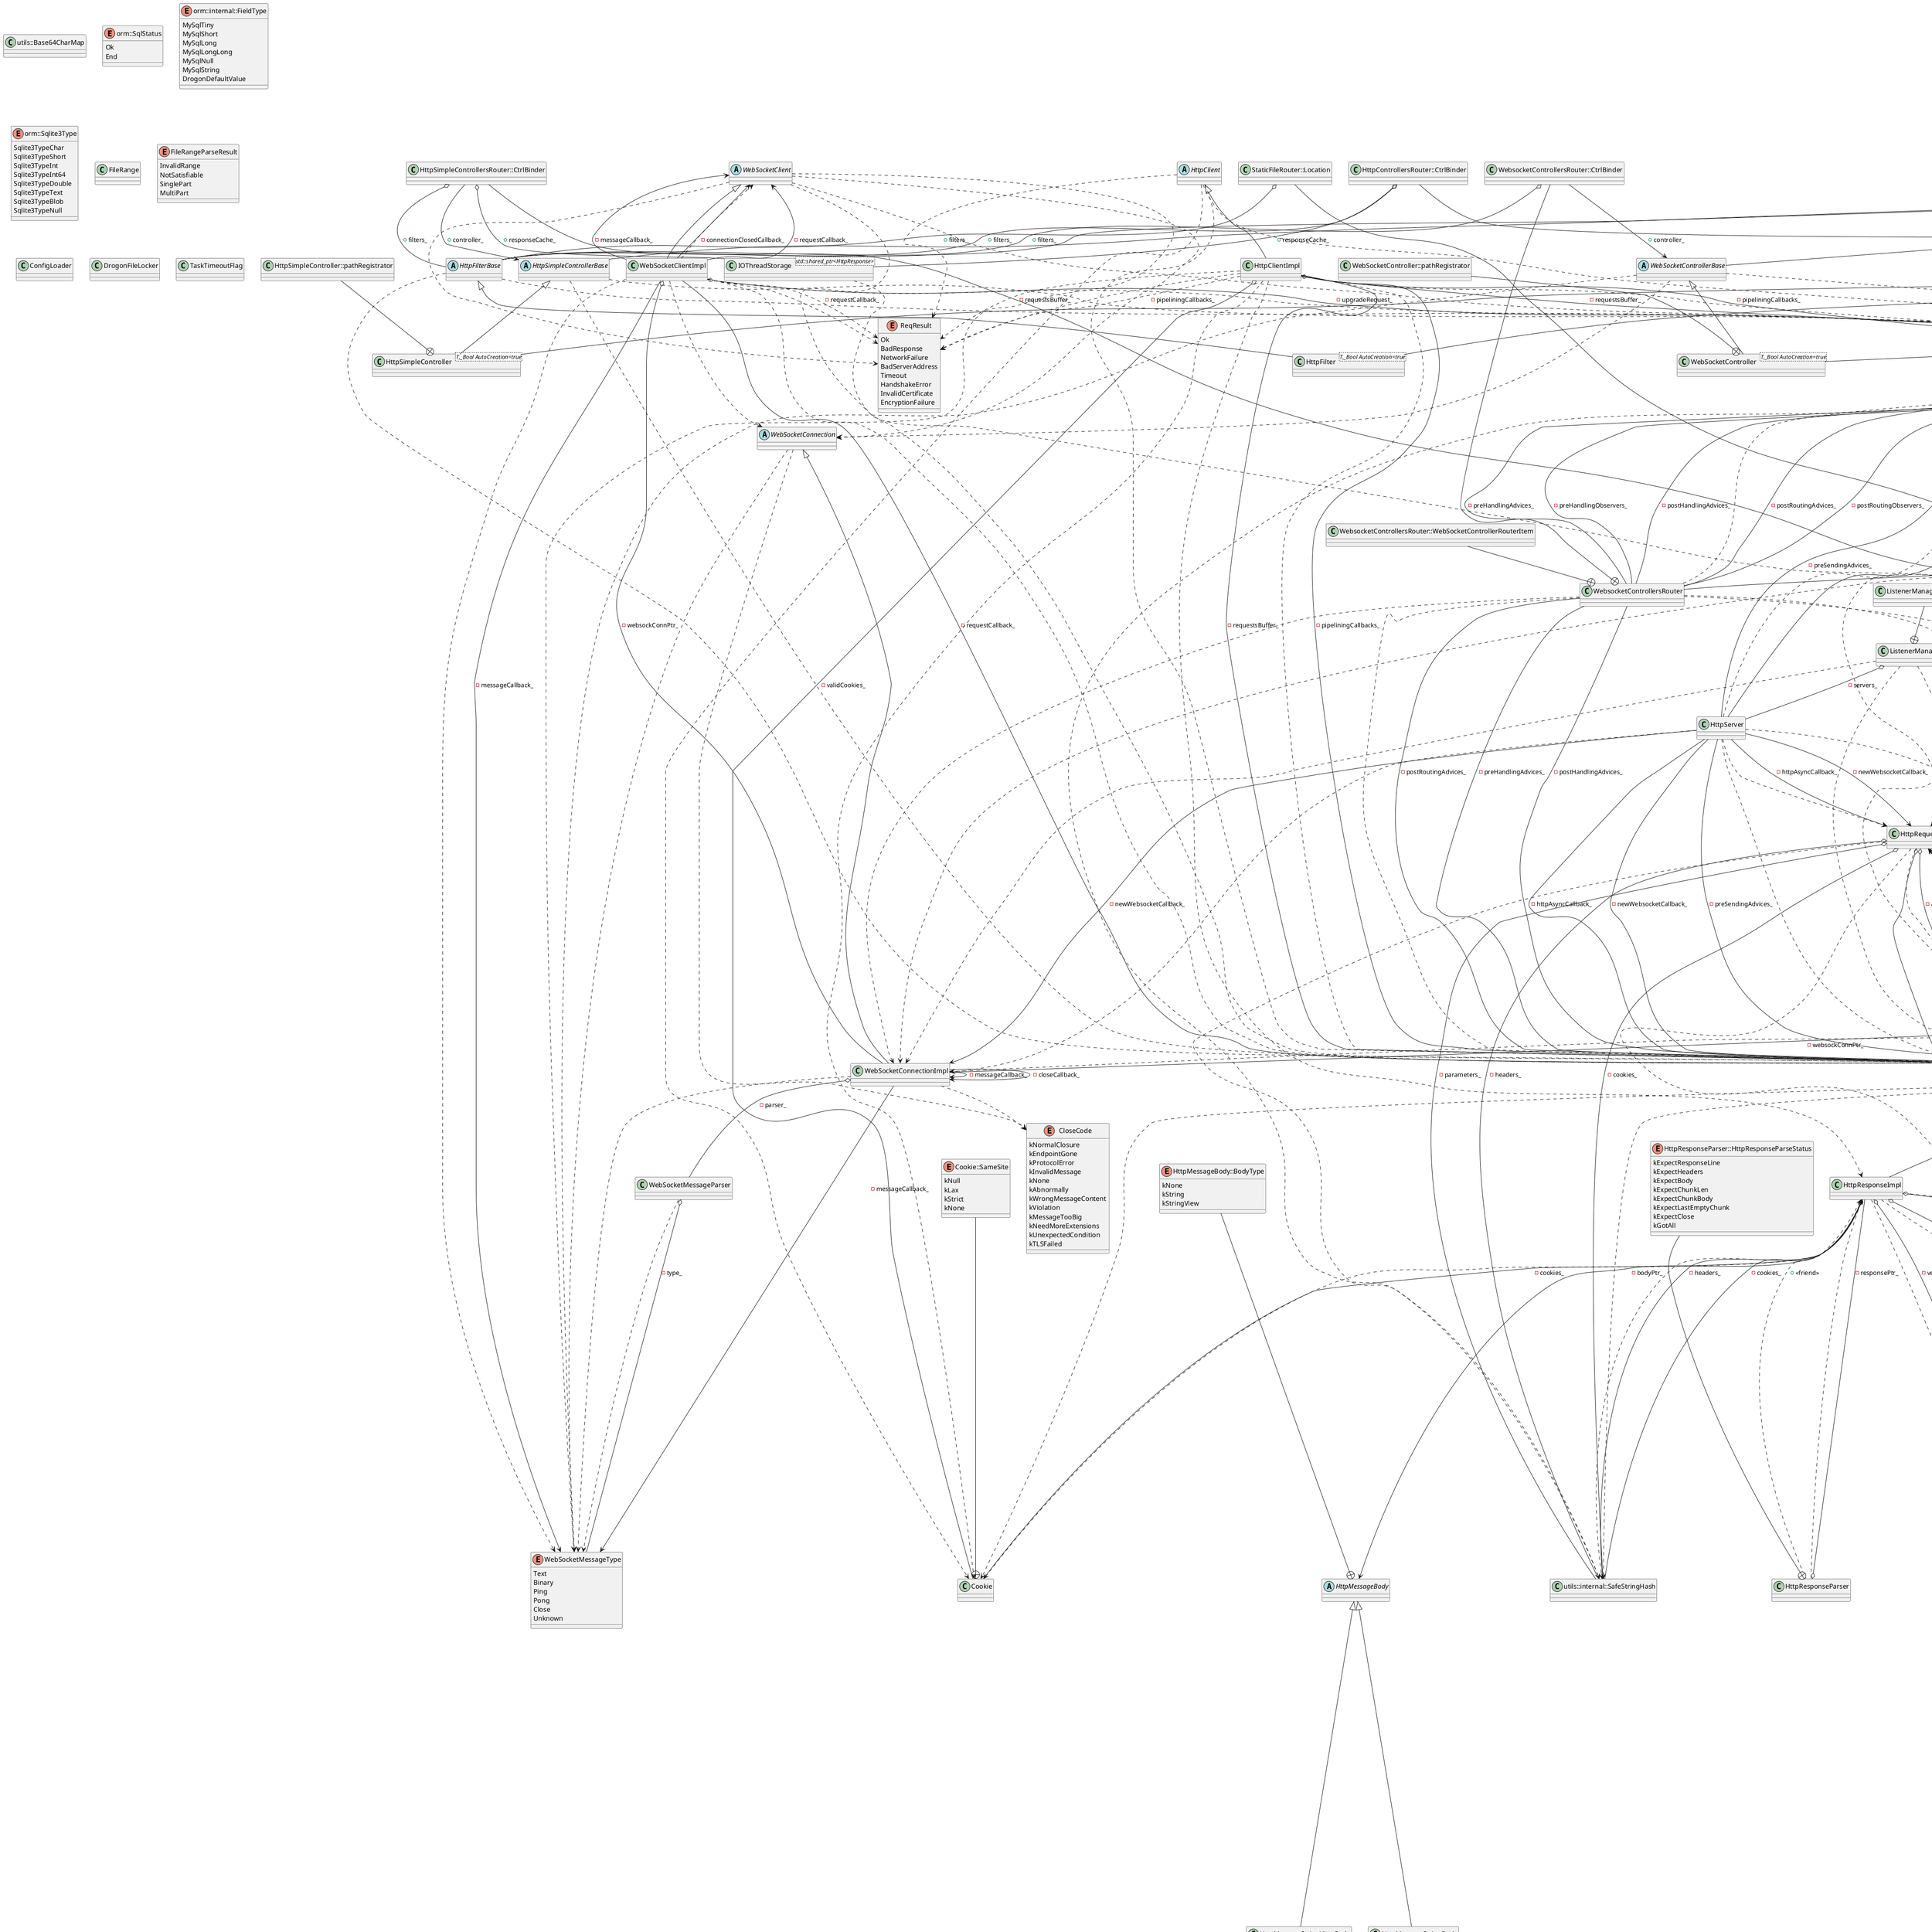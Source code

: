 @startuml
enum "HttpStatusCode" as C_0002294020846573993468
enum C_0002294020846573993468 {
kUnknown
k100Continue
k101SwitchingProtocols
k102Processing
k103EarlyHints
k200OK
k201Created
k202Accepted
k203NonAuthoritativeInformation
k204NoContent
k205ResetContent
k206PartialContent
k207MultiStatus
k208AlreadyReported
k226IMUsed
k300MultipleChoices
k301MovedPermanently
k302Found
k303SeeOther
k304NotModified
k305UseProxy
k306Unused
k307TemporaryRedirect
k308PermanentRedirect
k400BadRequest
k401Unauthorized
k402PaymentRequired
k403Forbidden
k404NotFound
k405MethodNotAllowed
k406NotAcceptable
k407ProxyAuthenticationRequired
k408RequestTimeout
k409Conflict
k410Gone
k411LengthRequired
k412PreconditionFailed
k413RequestEntityTooLarge
k414RequestURITooLarge
k415UnsupportedMediaType
k416RequestedRangeNotSatisfiable
k417ExpectationFailed
k418ImATeapot
k421MisdirectedRequest
k422UnprocessableEntity
k423Locked
k424FailedDependency
k425TooEarly
k426UpgradeRequired
k428PreconditionRequired
k429TooManyRequests
k431RequestHeaderFieldsTooLarge
k451UnavailableForLegalReasons
k500InternalServerError
k501NotImplemented
k502BadGateway
k503ServiceUnavailable
k504GatewayTimeout
k505HTTPVersionNotSupported
k506VariantAlsoNegotiates
k507InsufficientStorage
k508LoopDetected
k510NotExtended
k511NetworkAuthenticationRequired
}
enum "Version" as C_0000197817700020926822
enum C_0000197817700020926822 {
kUnknown
kHttp10
kHttp11
}
enum "ContentType" as C_0002066557435230642449
enum C_0002066557435230642449 {
CT_NONE
CT_APPLICATION_JSON
CT_TEXT_PLAIN
CT_TEXT_HTML
CT_APPLICATION_X_FORM
CT_APPLICATION_X_JAVASCRIPT
CT_TEXT_CSS
CT_TEXT_XML
CT_APPLICATION_XML
CT_TEXT_XSL
CT_APPLICATION_WASM
CT_APPLICATION_OCTET_STREAM
CT_APPLICATION_X_FONT_TRUETYPE
CT_APPLICATION_X_FONT_OPENTYPE
CT_APPLICATION_FONT_WOFF
CT_APPLICATION_FONT_WOFF2
CT_APPLICATION_VND_MS_FONTOBJ
CT_APPLICATION_PDF
CT_IMAGE_SVG_XML
CT_IMAGE_PNG
CT_IMAGE_WEBP
CT_IMAGE_AVIF
CT_IMAGE_JPG
CT_IMAGE_GIF
CT_IMAGE_XICON
CT_IMAGE_ICNS
CT_IMAGE_BMP
CT_MULTIPART_FORM_DATA
CT_CUSTOM
}
enum "FileType" as C_0000046087860677639494
enum C_0000046087860677639494 {
FT_UNKNOWN
FT_CUSTOM
FT_DOCUMENT
FT_ARCHIVE
FT_AUDIO
FT_MEDIA
FT_IMAGE
}
enum "HttpMethod" as C_0002297089588192879184
enum C_0002297089588192879184 {
Get
Post
Head
Put
Delete
Options
Patch
Invalid
}
enum "ReqResult" as C_0002149760671946388471
enum C_0002149760671946388471 {
Ok
BadResponse
NetworkFailure
BadServerAddress
Timeout
HandshakeError
InvalidCertificate
EncryptionFailure
}
enum "WebSocketMessageType" as C_0001493037087324526865
enum C_0001493037087324526865 {
Text
Binary
Ping
Pong
Close
Unknown
}
abstract "HttpMessageBody" as C_0001754708542321847598
abstract C_0001754708542321847598 {
}
enum "HttpMessageBody::BodyType" as C_0000605428589634827505
enum C_0000605428589634827505 {
kNone
kString
kStringView
}
class "HttpMessageStringBody" as C_0001277789552022385231
class C_0001277789552022385231 {
}
class "HttpMessageStringViewBody" as C_0002060394961817502911
class C_0002060394961817502911 {
}
class "DrClassMap" as C_0000226157856975215688
class C_0000226157856975215688 {
}
class "Cookie" as C_0000629720874538387081
class C_0000629720874538387081 {
}
enum "Cookie::SameSite" as C_0002106053951744410615
enum C_0002106053951744410615 {
kNull
kLax
kStrict
kNone
}
class "HttpViewData" as C_0001371109155471867910
class C_0001371109155471867910 {
}
class "utils::internal::SafeStringHash" as C_0000202643399852925558
class C_0000202643399852925558 {
}
class "utils::Base64CharMap" as C_0000809694871541360801
class C_0000809694871541360801 {
}
abstract "HttpResponse" as C_0001901795027020512498
abstract C_0001901795027020512498 {
}
class "HttpResponseImpl" as C_0000381476730916804538
class C_0000381476730916804538 {
}
class "CallbackEntry" as C_0000090521162796328593
class C_0000090521162796328593 {
}
class "CacheMap<T1,T2>" as C_0001718377259596257071
class C_0001718377259596257071 {
}
class "CacheMap::MapValue" as C_0001562390711784535865
class C_0001562390711784535865 {
}
class "CacheMap::ControlBlock" as C_0002252073953150628835
class C_0002252073953150628835 {
}
class "DrObjectBase" as C_0000948678946378292650
class C_0000948678946378292650 {
}
class "DrObject<T>" as C_0000928351319055387329
class C_0000928351319055387329 {
}
class "DrObject::DrAllocator" as C_0001402579818599776926
class C_0001402579818599776926 {
}
class "Session" as C_0001154883658290103158
class C_0001154883658290103158 {
}
class "Attributes" as C_0000856886442257969515
class C_0000856886442257969515 {
}
class "UploadFile" as C_0001615461992216996730
class C_0001615461992216996730 {
}
abstract "HttpRequest" as C_0001190870941872623442
abstract C_0001190870941872623442 {
}
abstract "HttpFilterBase" as C_0001287349830889935744
abstract C_0001287349830889935744 {
}
class "HttpFilter<T,_Bool AutoCreation=true>" as C_0001423317784030907931
class C_0001423317784030907931 {
}
class "HttpFile" as C_0001523417402752130926
class C_0001523417402752130926 {
}
class "MultiPartParser" as C_0001601606743768578298
class C_0001601606743768578298 {
}
abstract "DrTemplateBase" as C_0000286555068366301766
abstract C_0000286555068366301766 {
}
class "DrTemplate<T>" as C_0000730908334399288167
class C_0000730908334399288167 {
}
class "NotFound" as C_0001702311134469454529
class C_0001702311134469454529 {
}
enum "PluginStatus" as C_0002179084495633963903
enum C_0002179084495633963903 {
None
Initializing
Initialized
}
abstract "PluginBase" as C_0001766132705992294525
abstract C_0001766132705992294525 {
}
class "IsPlugin<T>" as C_0000757665531058320208
class C_0000757665531058320208 {
}
class "Plugin<T>" as C_0000090245984191403772
class C_0000090245984191403772 {
}
class "orm::DrogonDbException" as C_0000490701912571951483
class C_0000490701912571951483 {
}
class "orm::Failure" as C_0000456369170220033535
class C_0000456369170220033535 {
}
class "orm::BrokenConnection" as C_0001376443961393314631
class C_0001376443961393314631 {
}
class "orm::SqlError" as C_0000110094149694428433
class C_0000110094149694428433 {
}
class "orm::InDoubtError" as C_0001329812002507284968
class C_0001329812002507284968 {
}
class "orm::TransactionRollback" as C_0001914524283162894475
class C_0001914524283162894475 {
}
class "orm::SerializationFailure" as C_0001257602633022102086
class C_0001257602633022102086 {
}
class "orm::StatementCompletionUnknown" as C_0000994616565579621556
class C_0000994616565579621556 {
}
class "orm::DeadlockDetected" as C_0001888794958766654274
class C_0001888794958766654274 {
}
class "orm::InternalError" as C_0002261831672566029641
class C_0002261831672566029641 {
}
class "orm::TimeoutError" as C_0002302674545447868988
class C_0002302674545447868988 {
}
class "orm::UsageError" as C_0000254083566728914352
class C_0000254083566728914352 {
}
class "orm::ArgumentError" as C_0000916768331014483169
class C_0000916768331014483169 {
}
class "orm::ConversionError" as C_0001845087573322512354
class C_0001845087573322512354 {
}
class "orm::RangeError" as C_0001211430318191908949
class C_0001211430318191908949 {
}
class "orm::UnexpectedRows" as C_0000875683457816288818
class C_0000875683457816288818 {
}
class "orm::FeatureNotSupported" as C_0000303146722636107252
class C_0000303146722636107252 {
}
class "orm::DataException" as C_0000450066591467892548
class C_0000450066591467892548 {
}
class "orm::IntegrityConstraintViolation" as C_0000183985701049491110
class C_0000183985701049491110 {
}
class "orm::RestrictViolation" as C_0001486865965422908195
class C_0001486865965422908195 {
}
class "orm::NotNullViolation" as C_0001815296255384798414
class C_0001815296255384798414 {
}
class "orm::ForeignKeyViolation" as C_0000507707051843650703
class C_0000507707051843650703 {
}
class "orm::UniqueViolation" as C_0002008857915781258230
class C_0002008857915781258230 {
}
class "orm::CheckViolation" as C_0001924239052726442346
class C_0001924239052726442346 {
}
class "orm::InvalidCursorState" as C_0001566428556455139836
class C_0001566428556455139836 {
}
class "orm::InvalidSqlStatementName" as C_0000759062901150113307
class C_0000759062901150113307 {
}
class "orm::InvalidCursorName" as C_0001606121618321444316
class C_0001606121618321444316 {
}
class "orm::SyntaxError" as C_0000259099048957574831
class C_0000259099048957574831 {
}
class "orm::UndefinedColumn" as C_0001273053679516529581
class C_0001273053679516529581 {
}
class "orm::UndefinedFunction" as C_0000175001950433608832
class C_0000175001950433608832 {
}
class "orm::UndefinedTable" as C_0000506640526327418335
class C_0000506640526327418335 {
}
class "orm::InsufficientPrivilege" as C_0000615127120924718627
class C_0000615127120924718627 {
}
class "orm::InsufficientResources" as C_0002116496948881352812
class C_0002116496948881352812 {
}
class "orm::DiskFull" as C_0001472863203085702367
class C_0001472863203085702367 {
}
class "orm::OutOfMemory" as C_0000590086373805922620
class C_0000590086373805922620 {
}
class "orm::TooManyConnections" as C_0001565267492265102292
class C_0001565267492265102292 {
}
class "orm::ArrayParser" as C_0001031019763544911241
class C_0001031019763544911241 {
}
enum "orm::ArrayParser::juncture" as C_0000083418169140719751
enum C_0000083418169140719751 {
row_start
row_end
null_value
string_value
done
}
enum "orm::SqlStatus" as C_0000864614178541128980
enum C_0000864614178541128980 {
Ok
End
}
class "orm::Result" as C_0001879694154331038123
class C_0001879694154331038123 {
}
class "orm::Row" as C_0001497249381223800335
class C_0001497249381223800335 {
}
class "orm::Field" as C_0000384421613627818213
class C_0000384421613627818213 {
}
class "orm::ConstResultIterator" as C_0000759497631999745177
class C_0000759497631999745177 {
}
class "orm::ConstReverseResultIterator" as C_0001683013422590829842
class C_0001683013422590829842 {
}
class "orm::ConstRowIterator" as C_0001908145275863799607
class C_0001908145275863799607 {
}
class "orm::ConstReverseRowIterator" as C_0000154149308819588584
class C_0000154149308819588584 {
}
class "orm::DefaultValue" as C_0001242350316431051799
class C_0001242350316431051799 {
}
enum "orm::internal::FieldType" as C_0001803163228504873872
enum C_0001803163228504873872 {
MySqlTiny
MySqlShort
MySqlLong
MySqlLongLong
MySqlNull
MySqlString
DrogonDefaultValue
}
class "orm::internal::FunctionTraits<void (*)()>" as C_0000513185118210984636
class C_0000513185118210984636 {
}
class "orm::internal::FunctionTraits<Function>" as C_0001957603977180218076
class C_0001957603977180218076 {
}
class "orm::internal::FunctionTraits<ReturnType (ClassType::*)(Arguments...) const>" as C_0000443970950058419486
class C_0000443970950058419486 {
}
class "orm::internal::FunctionTraits<ReturnType (ClassType::*)(Arguments...)>" as C_0001417883023260479158
class C_0001417883023260479158 {
}
class "orm::internal::FunctionTraits<void (*)(const orm::Result &)>" as C_0000205829849769570168
class C_0000205829849769570168 {
}
class "orm::internal::FunctionTraits<void (*)(const orm::DrogonDbException &)>" as C_0001346608393855696837
class C_0001346608393855696837 {
}
class "orm::internal::FunctionTraits<void (*)(const std::__exception_ptr::exception_ptr &)>" as C_0001142968759717352443
class C_0001142968759717352443 {
}
class "orm::internal::FunctionTraits<ReturnType (*)(bool>" as C_0000567210264324755522
class C_0000567210264324755522 {
}
class "orm::internal::FunctionTraits<ReturnType (*)(Arguments...)>" as C_0001981897510351264598
class C_0001981897510351264598 {
}
class "orm::internal::VectorTypeTraits<T>" as C_0000786554807114980109
class C_0000786554807114980109 {
}
class "orm::internal::VectorTypeTraits<std::vector<std::shared_ptr<T>,std::allocator<std::shared_ptr<T>>>>" as C_0001801500979563774897
class C_0001801500979563774897 {
}
class "orm::internal::VectorTypeTraits<std::string>" as C_0001028932301327099173
class C_0001028932301327099173 {
}
class "orm::internal::CallbackArgTypeTraits<T>" as C_0001591051183953441591
class C_0001591051183953441591 {
}
class "orm::internal::CallbackArgTypeTraits<T *>" as C_0000843017854924881578
class C_0000843017854924881578 {
}
class "orm::internal::CallbackArgTypeTraits<T &>" as C_0001623635363292769104
class C_0001623635363292769104 {
}
class "orm::internal::CallbackArgTypeTraits<T &&>" as C_0000449587150521759061
class C_0000449587150521759061 {
}
class "orm::internal::CallbackArgTypeTraits<const type-parameter-0-0 &>" as C_0000863179859175409524
class C_0000863179859175409524 {
}
abstract "orm::internal::CallbackHolderBase" as C_0000811563132313094349
abstract C_0000811563132313094349 {
}
class "orm::internal::CallbackHolder<Function>" as C_0001889359869870982877
class C_0001889359869870982877 {
}
class "orm::internal::SqlBinder" as C_0000468897011034681203
class C_0000468897011034681203 {
}
class "orm::internal::FunctionTraits<>" as C_0002073642679454323555
class C_0002073642679454323555 {
}
enum "orm::ClientType" as C_0002190783142543069125
enum C_0002190783142543069125 {
PostgreSQL
Mysql
Sqlite3
}
enum "orm::Sqlite3Type" as C_0001301027004849434510
enum C_0001301027004849434510 {
Sqlite3TypeChar
Sqlite3TypeShort
Sqlite3TypeInt
Sqlite3TypeInt64
Sqlite3TypeDouble
Sqlite3TypeText
Sqlite3TypeBlob
Sqlite3TypeNull
}
enum "orm::Mode" as C_0001225333086930819835
enum C_0001225333086930819835 {
NonBlocking
Blocking
}
abstract "orm::DbClient" as C_0000471532526581045605
abstract C_0000471532526581045605 {
}
abstract "orm::Transaction" as C_0000456939794030293158
abstract C_0000456939794030293158 {
}
class "orm::DbClientManager" as C_0001649523481404497031
class C_0001649523481404497031 {
}
class "orm::ResultImpl" as C_0001955893625886337927
class C_0001955893625886337927 {
}
class "orm::DbClientManager::DbInfo" as C_0001683999535943826556
class C_0001683999535943826556 {
}
enum "nosql::RedisResultType" as C_0000236628666458416603
enum C_0000236628666458416603 {
kInteger
kString
kArray
kStatus
kNil
kError
}
class "nosql::RedisResult" as C_0000050005081244291018
class C_0000050005081244291018 {
}
enum "nosql::RedisErrorCode" as C_0001312001361169551649
enum C_0001312001361169551649 {
kNone
kUnknown
kConnectionBroken
kNoConnectionAvailable
kRedisError
kInternalError
kTransactionCancelled
kBadType
kTimeout
}
class "nosql::RedisException" as C_0000559300651359055504
class C_0000559300651359055504 {
}
abstract "nosql::RedisSubscriber" as C_0001107547161573581594
abstract C_0001107547161573581594 {
}
abstract "nosql::RedisClient" as C_0001883779199158262454
abstract C_0001883779199158262454 {
}
abstract "nosql::RedisTransaction" as C_0000602502027937678388
abstract C_0000602502027937678388 {
}
class "nosql::RedisClientManager" as C_0001774738376105557712
class C_0001774738376105557712 {
}
class "nosql::RedisClientManager::RedisInfo" as C_0000611188511917421263
class C_0000611188511917421263 {
}
abstract "HttpAppFramework" as C_0000562806535167206749
abstract C_0000562806535167206749 {
}
class "InitBeforeMainFunction" as C_0000020484508416173121
class C_0000020484508416173121 {
}
class "HttpAppFrameworkImpl" as C_0001004757924792929683
class C_0001004757924792929683 {
}
class "IOThreadStorage<C>" as C_0002158017326150546890
class C_0002158017326150546890 {
}
abstract "HttpSimpleControllerBase" as C_0000128620413217137181
abstract C_0000128620413217137181 {
}
class "PluginsManager" as C_0000335650429468284846
class C_0000335650429468284846 {
}
class "StaticFileRouter" as C_0000353826227210189722
class C_0000353826227210189722 {
}
class "HttpFileImpl" as C_0000430861576536820587
class C_0000430861576536820587 {
}
class "ListenerManager" as C_0000608763234271505368
class C_0000608763234271505368 {
}
class "WebsocketControllersRouter" as C_0000951993459401033861
class C_0000951993459401033861 {
}
class "HttpRequestImpl" as C_0001077445029966790851
class C_0001077445029966790851 {
}
class "HttpServer" as C_0001484050858330124819
class C_0001484050858330124819 {
}
abstract "WebSocketControllerBase" as C_0001615046545627727628
abstract C_0001615046545627727628 {
}
class "HttpControllersRouter" as C_0001615151661652650598
class C_0001615151661652650598 {
}
class "SessionManager" as C_0001631916368591596960
class C_0001631916368591596960 {
}
class "HttpRequestParser" as C_0001720364280583232565
class C_0001720364280583232565 {
}
class "WebSocketConnectionImpl" as C_0001836657483865143021
class C_0001836657483865143021 {
}
class "HttpControllerBase" as C_0001847958496230053998
class C_0001847958496230053998 {
}
class "SharedLibManager" as C_0001894840575198633229
class C_0001894840575198633229 {
}
class "HttpSimpleControllersRouter" as C_0001970446989037272555
class C_0001970446989037272555 {
}
enum "RateLimiterType" as C_0000569988673377409314
enum C_0000569988673377409314 {
kFixedWindow
kSlidingWindow
kTokenBucket
}
abstract "RateLimiter" as C_0001683570349320951376
abstract C_0001683570349320951376 {
}
class "SafeRateLimiter" as C_0000793312537672635337
class C_0000793312537672635337 {
}
class "TokenBucketRateLimiter" as C_0001852668886837659991
class C_0001852668886837659991 {
}
class "CacheMap<std::string,char>" as C_0002089220607717350710
class C_0002089220607717350710 {
}
class "IOThreadStorage<std::unique_ptr<CacheMap<std::string,char>>>" as C_0001314571613852665946
class C_0001314571613852665946 {
}
class "IOThreadStorage<std::unordered_map<std::string,std::shared_ptr<HttpResponse>>>" as C_0002042351670502806168
class C_0002042351670502806168 {
}
class "IOThreadStorage<std::vector<StaticFileRouter::Location>>" as C_0001088808863620520423
class C_0001088808863620520423 {
}
class "StaticFileRouter::Location" as C_0000956383041522651290
class C_0000956383041522651290 {
}
class "CacheFile" as C_0001602196388412231876
class C_0001602196388412231876 {
}
enum "StreamDecompressStatus" as C_0000163356329807892547
enum C_0000163356329807892547 {
TooLarge
DecompressError
NotSupported
Ok
}
class "FileRange" as C_0001172907301280190169
class C_0001172907301280190169 {
}
enum "FileRangeParseResult" as C_0000148446921052747184
enum C_0000148446921052747184 {
InvalidRange
NotSatisfiable
SinglePart
MultiPart
}
abstract "HttpClient" as C_0000193386755456182691
abstract C_0000193386755456182691 {
}
class "HttpController<T,_Bool AutoCreation=true>" as C_0000022864597420834899
class C_0000022864597420834899 {
}
class "HttpController::methodRegistrator" as C_0001675203611479878587
class C_0001675203611479878587 {
}
class "HttpSimpleController<T,_Bool AutoCreation=true>" as C_0000230834042887687668
class C_0000230834042887687668 {
}
class "HttpSimpleController::pathRegistrator" as C_0000168773656179042750
class C_0000168773656179042750 {
}
class "plugin::SecureSSLRedirector" as C_0000220070499246235988
class C_0000220070499246235988 {
}
class "plugin::AccessLogger" as C_0000244520623122674747
class C_0000244520623122674747 {
}
class "plugin::RealIpResolver" as C_0000941513324950733499
class C_0000941513324950733499 {
}
class "plugin::RealIpResolver::CIDR" as C_0000448641385731278432
class C_0000448641385731278432 {
}
class "plugin::Hodor" as C_0001660283423325560228
class C_0001660283423325560228 {
}
class "plugin::Hodor::LimitStrategy" as C_0002289629782712496672
class C_0002289629782712496672 {
}
class "CacheMap<std::string,std::shared_ptr<RateLimiter>>" as C_0001149590644407197090
class C_0001149590644407197090 {
}
class "HttpFileUploadRequest" as C_0001858718572891983498
class C_0001858718572891983498 {
}
enum "HttpRequestParser::HttpRequestParseStatus" as C_0002109502964953613273
enum C_0002109502964953613273 {
kExpectMethod
kExpectRequestLine
kExpectHeaders
kExpectBody
kExpectChunkLen
kExpectChunkBody
kExpectLastEmptyChunk
kGotAll
}
class "IOThreadStorage<std::shared_ptr<HttpResponse>>" as C_0000711739037540363664
class C_0000711739037540363664 {
}
class "HttpControllersRouter::CtrlBinder" as C_0001713808242298244995
class C_0001713808242298244995 {
}
class "HttpControllersRouter::HttpControllerRouterItem" as C_0000309843102008602296
class C_0000309843102008602296 {
}
class "CacheMap<std::string,std::shared_ptr<Session>>" as C_0000265559757505396166
class C_0000265559757505396166 {
}
class "FixedWindowRateLimiter" as C_0001720993327917963721
class C_0001720993327917963721 {
}
class "SlidingWindowRateLimiter" as C_0001885782635672739197
class C_0001885782635672739197 {
}
class "IntranetIpFilter" as C_0001135131880391382868
class C_0001135131880391382868 {
}
enum "CloseCode" as C_0000861956644728290368
enum C_0000861956644728290368 {
kNormalClosure
kEndpointGone
kProtocolError
kInvalidMessage
kNone
kAbnormally
kWrongMessageContent
kViolation
kMessageTooBig
kNeedMoreExtensions
kUnexpectedCondition
kTLSFailed
}
abstract "WebSocketConnection" as C_0001703545934693630165
abstract C_0001703545934693630165 {
}
abstract "WebSocketClient" as C_0000082344787903276426
abstract C_0000082344787903276426 {
}
class "WebSocketClientImpl" as C_0001480640962659994258
class C_0001480640962659994258 {
}
class "HttpResponseParser" as C_0000280643349295394173
class C_0000280643349295394173 {
}
enum "HttpResponseParser::HttpResponseParseStatus" as C_0001507324705318899831
enum C_0001507324705318899831 {
kExpectResponseLine
kExpectHeaders
kExpectBody
kExpectChunkLen
kExpectChunkBody
kExpectLastEmptyChunk
kExpectClose
kGotAll
}
class "WebSocketMessageParser" as C_0001454627024293785596
class C_0001454627024293785596 {
}
abstract "ConfigAdapter" as C_0001248771358067691616
abstract C_0001248771358067691616 {
}
class "ConfigAdapterManager" as C_0001353955529874701856
class C_0001353955529874701856 {
}
class "JsonConfigAdapter" as C_0001494869777221246521
class C_0001494869777221246521 {
}
class "YamlConfigAdapter" as C_0000919611083123288933
class C_0000919611083123288933 {
}
class "WebsocketControllersRouter::CtrlBinder" as C_0000122138011985869741
class C_0000122138011985869741 {
}
class "WebsocketControllersRouter::WebSocketControllerRouterItem" as C_0002192270870067768196
class C_0002192270870067768196 {
}
class "WebSocketController<T,_Bool AutoCreation=true>" as C_0001306947998463000992
class C_0001306947998463000992 {
}
class "WebSocketController::pathRegistrator" as C_0000532018289313791350
class C_0000532018289313791350 {
}
class "IOThreadStorage<std::shared_ptr<nosql::RedisClient>>" as C_0002290647563351137987
class C_0002290647563351137987 {
}
class "SharedLibManager::DLStat" as C_0000912393489712100848
class C_0000912393489712100848 {
}
class "LocalHostFilter" as C_0001201580713638217777
class C_0001201580713638217777 {
}
class "IOThreadStorage<std::shared_ptr<orm::DbClient>>" as C_0000607020710647024835
class C_0000607020710647024835 {
}
class "ConfigLoader" as C_0001501409930325618238
class C_0001501409930325618238 {
}
class "HttpClientImpl" as C_0000566347777129574936
class C_0000566347777129574936 {
}
class "HttpSimpleControllersRouter::CtrlBinder" as C_0002131510168062055055
class C_0002131510168062055055 {
}
class "HttpSimpleControllersRouter::SimpleControllerRouterItem" as C_0000869536699651170580
class C_0000869536699651170580 {
}
class "ListenerManager::ListenerInfo" as C_0001204645190044863835
class C_0001204645190044863835 {
}
class "DrogonFileLocker" as C_0000181996994286112818
class C_0000181996994286112818 {
}
class "TaskTimeoutFlag" as C_0001532938012186904630
class C_0001532938012186904630 {
}
C_0000605428589634827505 --+ C_0001754708542321847598
C_0001754708542321847598 <|-- C_0001277789552022385231
C_0001754708542321847598 <|-- C_0002060394961817502911
C_0000226157856975215688 ..> C_0000948678946378292650
C_0002106053951744410615 --+ C_0000629720874538387081
C_0001901795027020512498 ..> C_0002294020846573993468
C_0001901795027020512498 ..> C_0000197817700020926822
C_0001901795027020512498 ..> C_0002066557435230642449
C_0001901795027020512498 ..> C_0000202643399852925558
C_0001901795027020512498 ..> C_0000629720874538387081
C_0001901795027020512498 ..> C_0001371109155471867910
C_0000381476730916804538 ..> C_0002294020846573993468
C_0000381476730916804538 ..> C_0002066557435230642449
C_0000381476730916804538 ..> C_0000197817700020926822
C_0000381476730916804538 ..> C_0000202643399852925558
C_0000381476730916804538 ..> C_0000629720874538387081
C_0000381476730916804538 o-- C_0000202643399852925558 : -headers_
C_0000381476730916804538 o-- C_0000629720874538387081 : -cookies_
C_0000381476730916804538 o-- C_0000202643399852925558 : -cookies_
C_0000381476730916804538 o-- C_0002294020846573993468 : -statusCode_
C_0000381476730916804538 o-- C_0000197817700020926822 : -version_
C_0000381476730916804538 --> C_0001754708542321847598 : -bodyPtr_
C_0000381476730916804538 o-- C_0002066557435230642449 : -contentType_
C_0000381476730916804538 <.. C_0000280643349295394173 : +<<friend>>
C_0001901795027020512498 <|-- C_0000381476730916804538
C_0001718377259596257071 ..> C_0000090521162796328593
C_0001718377259596257071 o-- C_0000090521162796328593 : -wheels_
C_0001562390711784535865 --+ C_0001718377259596257071
C_0001562390711784535865 o-- C_0000090521162796328593 : +weakEntryPtr_
C_0002252073953150628835 --+ C_0001718377259596257071
C_0000948678946378292650 <|-- C_0000928351319055387329
C_0001402579818599776926 --+ C_0000928351319055387329
C_0001154883658290103158 <.. C_0001004757924792929683 : +<<friend>>
C_0001154883658290103158 <.. C_0001631916368591596960 : +<<friend>>
C_0001615461992216996730 ..> C_0002066557435230642449
C_0001615461992216996730 o-- C_0002066557435230642449 : -contentType_
C_0001190870941872623442 ..> C_0002297089588192879184
C_0001190870941872623442 ..> C_0000202643399852925558
C_0001190870941872623442 ..> C_0000197817700020926822
C_0001190870941872623442 ..> C_0001154883658290103158
C_0001190870941872623442 ..> C_0000856886442257969515
C_0001190870941872623442 ..> C_0002066557435230642449
C_0001190870941872623442 ..> C_0001615461992216996730
C_0001287349830889935744 ..> C_0001190870941872623442
C_0001287349830889935744 ..> C_0001901795027020512498
C_0000948678946378292650 <|-- C_0001287349830889935744
C_0000928351319055387329 <|-- C_0001423317784030907931
C_0001287349830889935744 <|-- C_0001423317784030907931
C_0001523417402752130926 ..> C_0000430861576536820587
C_0001523417402752130926 ..> C_0000046087860677639494
C_0001523417402752130926 ..> C_0002066557435230642449
C_0001523417402752130926 --> C_0000430861576536820587 : -implPtr_
C_0001601606743768578298 ..> C_0001523417402752130926
C_0001601606743768578298 ..> C_0001190870941872623442
C_0001601606743768578298 o-- C_0001523417402752130926 : #files_
C_0001601606743768578298 o-- C_0001190870941872623442 : #requestPtr_
C_0000286555068366301766 ..> C_0001371109155471867910
C_0000948678946378292650 <|-- C_0000286555068366301766
C_0000928351319055387329 <|-- C_0000730908334399288167
C_0000286555068366301766 <|-- C_0000730908334399288167
C_0001702311134469454529 ..> C_0001371109155471867910
C_0001766132705992294525 o-- C_0002179084495633963903 : -status_
C_0001766132705992294525 --> C_0001766132705992294525 : -dependencies_
C_0001766132705992294525 --> C_0001766132705992294525 : -initializedCallback_
C_0001766132705992294525 <.. C_0000335650429468284846 : +<<friend>>
C_0000948678946378292650 <|-- C_0001766132705992294525
C_0000757665531058320208 ..> C_0001766132705992294525
C_0001766132705992294525 <|-- C_0000090245984191403772
C_0000928351319055387329 <|-- C_0000090245984191403772
C_0000490701912571951483 <|-- C_0000456369170220033535
C_0000456369170220033535 <|-- C_0001376443961393314631
C_0000456369170220033535 <|-- C_0000110094149694428433
C_0000456369170220033535 <|-- C_0001329812002507284968
C_0000456369170220033535 <|-- C_0001914524283162894475
C_0001914524283162894475 <|-- C_0001257602633022102086
C_0001914524283162894475 <|-- C_0000994616565579621556
C_0001914524283162894475 <|-- C_0001888794958766654274
C_0000490701912571951483 <|-- C_0002261831672566029641
C_0000490701912571951483 <|-- C_0002302674545447868988
C_0000490701912571951483 <|-- C_0000254083566728914352
C_0000490701912571951483 <|-- C_0000916768331014483169
C_0000490701912571951483 <|-- C_0001845087573322512354
C_0000490701912571951483 <|-- C_0001211430318191908949
C_0001211430318191908949 <|-- C_0000875683457816288818
C_0000110094149694428433 <|-- C_0000303146722636107252
C_0000110094149694428433 <|-- C_0000450066591467892548
C_0000110094149694428433 <|-- C_0000183985701049491110
C_0000183985701049491110 <|-- C_0001486865965422908195
C_0000183985701049491110 <|-- C_0001815296255384798414
C_0000183985701049491110 <|-- C_0000507707051843650703
C_0000183985701049491110 <|-- C_0002008857915781258230
C_0000183985701049491110 <|-- C_0001924239052726442346
C_0000110094149694428433 <|-- C_0001566428556455139836
C_0000110094149694428433 <|-- C_0000759062901150113307
C_0000110094149694428433 <|-- C_0001606121618321444316
C_0000110094149694428433 <|-- C_0000259099048957574831
C_0000259099048957574831 <|-- C_0001273053679516529581
C_0000259099048957574831 <|-- C_0000175001950433608832
C_0000259099048957574831 <|-- C_0000506640526327418335
C_0000110094149694428433 <|-- C_0000615127120924718627
C_0000110094149694428433 <|-- C_0002116496948881352812
C_0002116496948881352812 <|-- C_0001472863203085702367
C_0002116496948881352812 <|-- C_0000590086373805922620
C_0001376443961393314631 <|-- C_0001565267492265102292
C_0000083418169140719751 --+ C_0001031019763544911241
C_0001879694154331038123 ..> C_0001955893625886337927
C_0001879694154331038123 ..> C_0000759497631999745177
C_0001879694154331038123 ..> C_0001683013422590829842
C_0001879694154331038123 ..> C_0001497249381223800335
C_0001879694154331038123 o-- C_0001955893625886337927 : -resultPtr_
C_0001879694154331038123 <.. C_0001497249381223800335 : +<<friend>>
C_0001879694154331038123 <.. C_0000384421613627818213 : +<<friend>>
C_0001497249381223800335 ..> C_0000384421613627818213
C_0001497249381223800335 ..> C_0001908145275863799607
C_0001497249381223800335 ..> C_0000154149308819588584
C_0001497249381223800335 ..> C_0001879694154331038123
C_0001497249381223800335 o-- C_0001879694154331038123 : -result_
C_0001497249381223800335 <.. C_0001879694154331038123 : +<<friend>>
C_0001497249381223800335 <.. C_0000384421613627818213 : +<<friend>>
C_0000384421613627818213 ..> C_0001031019763544911241
C_0000384421613627818213 ..> C_0001497249381223800335
C_0000384421613627818213 o-- C_0001879694154331038123 : -result_
C_0000384421613627818213 <.. C_0001497249381223800335 : +<<friend>>
C_0000759497631999745177 ..> C_0001497249381223800335
C_0000759497631999745177 ..> C_0001879694154331038123
C_0000759497631999745177 <.. C_0001879694154331038123 : +<<friend>>
C_0001497249381223800335 <|-- C_0000759497631999745177
C_0001683013422590829842 ..> C_0000759497631999745177
C_0000759497631999745177 <|-- C_0001683013422590829842
C_0001908145275863799607 ..> C_0000384421613627818213
C_0001908145275863799607 ..> C_0001497249381223800335
C_0001908145275863799607 <.. C_0001497249381223800335 : +<<friend>>
C_0000384421613627818213 <|-- C_0001908145275863799607
C_0000154149308819588584 ..> C_0001908145275863799607
C_0001908145275863799607 <|-- C_0000154149308819588584
C_0000513185118210984636 ..|> C_0002073642679454323555
C_0000443970950058419486 ..|> C_0001957603977180218076
C_0001981897510351264598 <|-- C_0000443970950058419486
C_0001417883023260479158 ..|> C_0001957603977180218076
C_0001981897510351264598 <|-- C_0001417883023260479158
C_0000205829849769570168 ..|> C_0001957603977180218076
C_0001346608393855696837 ..|> C_0001957603977180218076
C_0001142968759717352443 ..|> C_0001957603977180218076
C_0000567210264324755522 ..|> C_0001957603977180218076
C_0001981897510351264598 <|-- C_0000567210264324755522
C_0001981897510351264598 ..|> C_0001957603977180218076
C_0001801500979563774897 ..|> C_0000786554807114980109
C_0001028932301327099173 ..|> C_0000786554807114980109
C_0000843017854924881578 ..|> C_0001591051183953441591
C_0001623635363292769104 ..|> C_0001591051183953441591
C_0000449587150521759061 ..|> C_0001591051183953441591
C_0000863179859175409524 ..|> C_0001591051183953441591
C_0000811563132313094349 ..> C_0001879694154331038123
C_0001889359869870982877 ..> C_0001879694154331038123
C_0001889359869870982877 ..> C_0001497249381223800335
C_0001889359869870982877 ..> C_0000384421613627818213
C_0000811563132313094349 <|-- C_0001889359869870982877
C_0000468897011034681203 ..> C_0000471532526581045605
C_0000468897011034681203 ..> C_0002190783142543069125
C_0000468897011034681203 ..> C_0001242350316431051799
C_0000468897011034681203 ..> C_0001225333086930819835
C_0000468897011034681203 --> C_0000471532526581045605 : -client_
C_0000468897011034681203 o-- C_0001225333086930819835 : -mode_
C_0000468897011034681203 --> C_0000811563132313094349 : -callbackHolder_
C_0000468897011034681203 --> C_0000490701912571951483 : -exceptionCallback_
C_0000468897011034681203 o-- C_0002190783142543069125 : -type_
C_0000471532526581045605 ..> C_0000468897011034681203
C_0000471532526581045605 ..> C_0000456939794030293158
C_0000471532526581045605 ..> C_0002190783142543069125
C_0000471532526581045605 ..> C_0001879694154331038123
C_0000471532526581045605 o-- C_0002190783142543069125 : #type_
C_0000471532526581045605 <.. C_0000468897011034681203 : +<<friend>>
C_0000471532526581045605 <|-- C_0000456939794030293158
C_0001649523481404497031 ..> C_0000471532526581045605
C_0001649523481404497031 o-- C_0000471532526581045605 : -dbClientsMap_
C_0001649523481404497031 ..> C_0000607020710647024835
C_0001649523481404497031 o-- C_0000607020710647024835 : -dbFastClientsMap_
C_0001683999535943826556 --+ C_0001649523481404497031
C_0001683999535943826556 o-- C_0002190783142543069125 : +dbType_
C_0000050005081244291018 ..> C_0000236628666458416603
C_0000559300651359055504 ..> C_0001312001361169551649
C_0000559300651359055504 o-- C_0001312001361169551649 : -code_
C_0001883779199158262454 ..> C_0000050005081244291018
C_0001883779199158262454 ..> C_0000559300651359055504
C_0001883779199158262454 ..> C_0001107547161573581594
C_0001883779199158262454 ..> C_0000602502027937678388
C_0000602502027937678388 ..> C_0000050005081244291018
C_0000602502027937678388 ..> C_0000559300651359055504
C_0001883779199158262454 <|-- C_0000602502027937678388
C_0001774738376105557712 ..> C_0001883779199158262454
C_0001774738376105557712 o-- C_0001883779199158262454 : -redisClientsMap_
C_0001774738376105557712 ..> C_0002290647563351137987
C_0001774738376105557712 o-- C_0002290647563351137987 : -redisFastClientsMap_
C_0000611188511917421263 --+ C_0001774738376105557712
C_0000562806535167206749 ..> C_0001901795027020512498
C_0000562806535167206749 ..> C_0002294020846573993468
C_0000562806535167206749 ..> C_0001766132705992294525
C_0000562806535167206749 ..> C_0001190870941872623442
C_0000562806535167206749 ..> C_0002297089588192879184
C_0000562806535167206749 ..> C_0000471532526581045605
C_0000562806535167206749 ..> C_0001883779199158262454
C_0001004757924792929683 ..> C_0001766132705992294525
C_0001004757924792929683 ..> C_0000562806535167206749
C_0001004757924792929683 ..> C_0001901795027020512498
C_0001004757924792929683 ..> C_0002294020846573993468
C_0001004757924792929683 ..> C_0001190870941872623442
C_0001004757924792929683 ..> C_0001077445029966790851
C_0001004757924792929683 ..> C_0002297089588192879184
C_0001004757924792929683 ..> C_0000471532526581045605
C_0001004757924792929683 ..> C_0001883779199158262454
C_0001004757924792929683 ..> C_0001836657483865143021
C_0001004757924792929683 o-- C_0000353826227210189722 : -staticFileRouterPtr_
C_0001004757924792929683 o-- C_0001615151661652650598 : -httpCtrlsRouterPtr_
C_0001004757924792929683 o-- C_0001970446989037272555 : -httpSimpleCtrlsRouterPtr_
C_0001004757924792929683 o-- C_0000951993459401033861 : -websockCtrlsRouterPtr_
C_0001004757924792929683 o-- C_0000608763234271505368 : -listenerManagerPtr_
C_0001004757924792929683 o-- C_0000335650429468284846 : -pluginsManagerPtr_
C_0001004757924792929683 o-- C_0001649523481404497031 : -dbClientManagerPtr_
C_0001004757924792929683 o-- C_0001774738376105557712 : -redisClientManagerPtr_
C_0001004757924792929683 o-- C_0001894840575198633229 : -sharedLibManagerPtr_
C_0001004757924792929683 o-- C_0001631916368591596960 : -sessionManagerPtr_
C_0001004757924792929683 o-- C_0001901795027020512498 : -custom404_
C_0001004757924792929683 ..> C_0002294020846573993468 : -customErrorHandler_
C_0001004757924792929683 --> C_0001901795027020512498 : -responseCreationAdvices_
C_0001004757924792929683 --> C_0001190870941872623442 : -syncAdvices_
C_0001004757924792929683 --> C_0001190870941872623442 : -preRoutingAdvices_
C_0001004757924792929683 --> C_0001901795027020512498 : -preRoutingAdvices_
C_0001004757924792929683 --> C_0001190870941872623442 : -postRoutingAdvices_
C_0001004757924792929683 --> C_0001901795027020512498 : -postRoutingAdvices_
C_0001004757924792929683 --> C_0001190870941872623442 : -preHandlingAdvices_
C_0001004757924792929683 --> C_0001901795027020512498 : -preHandlingAdvices_
C_0001004757924792929683 --> C_0001190870941872623442 : -postHandlingAdvices_
C_0001004757924792929683 --> C_0001901795027020512498 : -postHandlingAdvices_
C_0001004757924792929683 --> C_0001190870941872623442 : -preSendingAdvices_
C_0001004757924792929683 --> C_0001901795027020512498 : -preSendingAdvices_
C_0001004757924792929683 --> C_0001190870941872623442 : -preRoutingObservers_
C_0001004757924792929683 --> C_0001190870941872623442 : -postRoutingObservers_
C_0001004757924792929683 --> C_0001190870941872623442 : -preHandlingObservers_
C_0001004757924792929683 --> C_0001190870941872623442 : -exceptionHandler_
C_0001004757924792929683 --> C_0001901795027020512498 : -exceptionHandler_
C_0001004757924792929683 --> C_0000020484508416173121 : -initFirst_
C_0000562806535167206749 <|-- C_0001004757924792929683
C_0000128620413217137181 ..> C_0001190870941872623442
C_0000128620413217137181 ..> C_0001901795027020512498
C_0000948678946378292650 <|-- C_0000128620413217137181
C_0000335650429468284846 ..> C_0001766132705992294525
C_0000335650429468284846 o-- C_0001766132705992294525 : -pluginsMap_
C_0000335650429468284846 --> C_0001766132705992294525 : -initializedPlugins_
C_0000353826227210189722 ..> C_0001077445029966790851
C_0000353826227210189722 ..> C_0001901795027020512498
C_0000353826227210189722 ..> C_0001190870941872623442
C_0000353826227210189722 ..> C_0001314571613852665946
C_0000353826227210189722 o-- C_0001314571613852665946 : -staticFilesCacheMap_
C_0000353826227210189722 ..> C_0002042351670502806168
C_0000353826227210189722 o-- C_0002042351670502806168 : -staticFilesCache_
C_0000353826227210189722 --> C_0001190870941872623442 : -defaultHandler_
C_0000353826227210189722 --> C_0001901795027020512498 : -defaultHandler_
C_0000353826227210189722 ..> C_0001088808863620520423
C_0000353826227210189722 --> C_0001088808863620520423 : -ioLocationsPtr_
C_0000430861576536820587 ..> C_0000046087860677639494
C_0000430861576536820587 ..> C_0001190870941872623442
C_0000430861576536820587 ..> C_0002066557435230642449
C_0000430861576536820587 o-- C_0001190870941872623442 : -requestPtr_
C_0000430861576536820587 o-- C_0002066557435230642449 : -contentType_
C_0000608763234271505368 ..> C_0001077445029966790851
C_0000608763234271505368 ..> C_0001901795027020512498
C_0000608763234271505368 ..> C_0001836657483865143021
C_0000608763234271505368 ..> C_0001190870941872623442
C_0000608763234271505368 o-- C_0001484050858330124819 : -servers_
C_0000951993459401033861 ..> C_0001190870941872623442
C_0000951993459401033861 ..> C_0001901795027020512498
C_0000951993459401033861 ..> C_0001077445029966790851
C_0000951993459401033861 ..> C_0001836657483865143021
C_0000951993459401033861 ..> C_0002297089588192879184
C_0000951993459401033861 --> C_0001190870941872623442 : -postRoutingAdvices_
C_0000951993459401033861 --> C_0001901795027020512498 : -postRoutingAdvices_
C_0000951993459401033861 --> C_0001190870941872623442 : -postRoutingObservers_
C_0000951993459401033861 --> C_0001190870941872623442 : -preHandlingAdvices_
C_0000951993459401033861 --> C_0001901795027020512498 : -preHandlingAdvices_
C_0000951993459401033861 --> C_0001190870941872623442 : -preHandlingObservers_
C_0000951993459401033861 --> C_0001190870941872623442 : -postHandlingAdvices_
C_0000951993459401033861 --> C_0001901795027020512498 : -postHandlingAdvices_
C_0001077445029966790851 ..> C_0000197817700020926822
C_0001077445029966790851 ..> C_0002297089588192879184
C_0001077445029966790851 ..> C_0000202643399852925558
C_0001077445029966790851 ..> C_0001154883658290103158
C_0001077445029966790851 ..> C_0000856886442257969515
C_0001077445029966790851 ..> C_0002066557435230642449
C_0001077445029966790851 ..> C_0000163356329807892547
C_0001077445029966790851 o-- C_0002297089588192879184 : -method_
C_0001077445029966790851 o-- C_0000197817700020926822 : -version_
C_0001077445029966790851 o-- C_0000202643399852925558 : -headers_
C_0001077445029966790851 o-- C_0000202643399852925558 : -cookies_
C_0001077445029966790851 o-- C_0000202643399852925558 : -parameters_
C_0001077445029966790851 o-- C_0001154883658290103158 : -sessionPtr_
C_0001077445029966790851 o-- C_0000856886442257969515 : -attributesPtr_
C_0001077445029966790851 o-- C_0001602196388412231876 : -cacheFilePtr_
C_0001077445029966790851 o-- C_0002066557435230642449 : #contentType_
C_0001077445029966790851 <.. C_0001190870941872623442 : +<<friend>>
C_0001077445029966790851 <.. C_0001720364280583232565 : +<<friend>>
C_0001190870941872623442 <|-- C_0001077445029966790851
C_0001484050858330124819 ..> C_0001190870941872623442
C_0001484050858330124819 ..> C_0001901795027020512498
C_0001484050858330124819 ..> C_0001077445029966790851
C_0001484050858330124819 ..> C_0001836657483865143021
C_0001484050858330124819 ..> C_0001720364280583232565
C_0001484050858330124819 --> C_0001077445029966790851 : -httpAsyncCallback_
C_0001484050858330124819 --> C_0001901795027020512498 : -httpAsyncCallback_
C_0001484050858330124819 --> C_0001077445029966790851 : -newWebsocketCallback_
C_0001484050858330124819 --> C_0001901795027020512498 : -newWebsocketCallback_
C_0001484050858330124819 --> C_0001836657483865143021 : -newWebsocketCallback_
C_0001484050858330124819 --> C_0001190870941872623442 : -syncAdvices_
C_0001484050858330124819 --> C_0001190870941872623442 : -preSendingAdvices_
C_0001484050858330124819 --> C_0001901795027020512498 : -preSendingAdvices_
C_0001615046545627727628 ..> C_0001703545934693630165
C_0001615046545627727628 ..> C_0001493037087324526865
C_0001615046545627727628 ..> C_0001190870941872623442
C_0000948678946378292650 <|-- C_0001615046545627727628
C_0001615151661652650598 ..> C_0000353826227210189722
C_0001615151661652650598 ..> C_0001190870941872623442
C_0001615151661652650598 ..> C_0001901795027020512498
C_0001615151661652650598 ..> C_0002297089588192879184
C_0001615151661652650598 ..> C_0001077445029966790851
C_0001615151661652650598 --> C_0000353826227210189722 : -fileRouter_
C_0001615151661652650598 --> C_0001190870941872623442 : -postRoutingAdvices_
C_0001615151661652650598 --> C_0001901795027020512498 : -postRoutingAdvices_
C_0001615151661652650598 --> C_0001190870941872623442 : -preHandlingAdvices_
C_0001615151661652650598 --> C_0001901795027020512498 : -preHandlingAdvices_
C_0001615151661652650598 --> C_0001190870941872623442 : -postRoutingObservers_
C_0001615151661652650598 --> C_0001190870941872623442 : -preHandlingObservers_
C_0001615151661652650598 --> C_0001190870941872623442 : -postHandlingAdvices_
C_0001615151661652650598 --> C_0001901795027020512498 : -postHandlingAdvices_
C_0001631916368591596960 ..> C_0001154883658290103158
C_0001631916368591596960 ..> C_0000265559757505396166
C_0001631916368591596960 o-- C_0000265559757505396166 : -sessionMapPtr_
C_0001720364280583232565 ..> C_0001077445029966790851
C_0001720364280583232565 ..> C_0001836657483865143021
C_0001720364280583232565 ..> C_0001190870941872623442
C_0001720364280583232565 ..> C_0001901795027020512498
C_0001720364280583232565 ..> C_0002294020846573993468
C_0001720364280583232565 o-- C_0001077445029966790851 : -request_
C_0001720364280583232565 o-- C_0001836657483865143021 : -websockConnPtr_
C_0001720364280583232565 o-- C_0001190870941872623442 : -requestPipelining_
C_0001720364280583232565 o-- C_0001901795027020512498 : -requestPipelining_
C_0001720364280583232565 o-- C_0001901795027020512498 : -responseBuffer_
C_0001720364280583232565 o-- C_0001077445029966790851 : -requestBuffer_
C_0001720364280583232565 o-- C_0001077445029966790851 : -requestsPool_
C_0001836657483865143021 ..> C_0001493037087324526865
C_0001836657483865143021 ..> C_0000861956644728290368
C_0001836657483865143021 o-- C_0001454627024293785596 : -parser_
C_0001836657483865143021 --> C_0001836657483865143021 : -messageCallback_
C_0001836657483865143021 --> C_0001493037087324526865 : -messageCallback_
C_0001836657483865143021 --> C_0001836657483865143021 : -closeCallback_
C_0001703545934693630165 <|-- C_0001836657483865143021
C_0001970446989037272555 ..> C_0001615151661652650598
C_0001970446989037272555 ..> C_0001190870941872623442
C_0001970446989037272555 ..> C_0001901795027020512498
C_0001970446989037272555 ..> C_0001077445029966790851
C_0001970446989037272555 ..> C_0002297089588192879184
C_0001970446989037272555 --> C_0001615151661652650598 : -httpCtrlsRouter_
C_0001970446989037272555 --> C_0001190870941872623442 : -postRoutingAdvices_
C_0001970446989037272555 --> C_0001901795027020512498 : -postRoutingAdvices_
C_0001970446989037272555 --> C_0001190870941872623442 : -preHandlingAdvices_
C_0001970446989037272555 --> C_0001901795027020512498 : -preHandlingAdvices_
C_0001970446989037272555 --> C_0001190870941872623442 : -postRoutingObservers_
C_0001970446989037272555 --> C_0001190870941872623442 : -preHandlingObservers_
C_0001970446989037272555 --> C_0001190870941872623442 : -postHandlingAdvices_
C_0001970446989037272555 --> C_0001901795027020512498 : -postHandlingAdvices_
C_0001683570349320951376 ..> C_0000569988673377409314
C_0000793312537672635337 ..> C_0001683570349320951376
C_0000793312537672635337 o-- C_0001683570349320951376 : -limiter_
C_0001683570349320951376 <|-- C_0000793312537672635337
C_0001683570349320951376 <|-- C_0001852668886837659991
C_0002089220607717350710 ..|> C_0001718377259596257071
C_0001314571613852665946 ..> C_0002089220607717350710
C_0001314571613852665946 ..|> C_0002158017326150546890
C_0002042351670502806168 ..|> C_0002158017326150546890
C_0001088808863620520423 ..|> C_0002158017326150546890
C_0000956383041522651290 --+ C_0000353826227210189722
C_0000956383041522651290 o-- C_0001287349830889935744 : +filters_
C_0000193386755456182691 ..> C_0001190870941872623442
C_0000193386755456182691 ..> C_0002149760671946388471
C_0000193386755456182691 ..> C_0001901795027020512498
C_0000193386755456182691 ..> C_0000629720874538387081
C_0000928351319055387329 <|-- C_0000022864597420834899
C_0001847958496230053998 <|-- C_0000022864597420834899
C_0001675203611479878587 --+ C_0000022864597420834899
C_0000928351319055387329 <|-- C_0000230834042887687668
C_0000128620413217137181 <|-- C_0000230834042887687668
C_0000168773656179042750 --+ C_0000230834042887687668
C_0000220070499246235988 ..> C_0001190870941872623442
C_0000220070499246235988 ..> C_0001901795027020512498
C_0000244520623122674747 ..> C_0001190870941872623442
C_0000244520623122674747 ..> C_0001901795027020512498
C_0000244520623122674747 --> C_0001190870941872623442 : -logFunctions_
C_0000244520623122674747 --> C_0001901795027020512498 : -logFunctions_
C_0000244520623122674747 --> C_0001190870941872623442 : -logFunctionMap_
C_0000244520623122674747 --> C_0001901795027020512498 : -logFunctionMap_
C_0000941513324950733499 ..> C_0001190870941872623442
C_0000448641385731278432 --+ C_0000941513324950733499
C_0001660283423325560228 ..> C_0001190870941872623442
C_0001660283423325560228 ..> C_0001901795027020512498
C_0001660283423325560228 o-- C_0000569988673377409314 : -algorithm_
C_0001660283423325560228 --> C_0001190870941872623442 : -userIdGetter_
C_0001660283423325560228 --> C_0001190870941872623442 : -rejectResponseFactory_
C_0001660283423325560228 o-- C_0001901795027020512498 : -rejectResponse_
C_0002289629782712496672 --+ C_0001660283423325560228
C_0002289629782712496672 o-- C_0001683570349320951376 : +globalLimiterPtr
C_0002289629782712496672 ..> C_0001149590644407197090
C_0002289629782712496672 o-- C_0001149590644407197090 : +ipLimiterMapPtr
C_0002289629782712496672 o-- C_0001149590644407197090 : +userLimiterMapPtr
C_0001149590644407197090 ..|> C_0001718377259596257071
C_0001858718572891983498 ..> C_0001615461992216996730
C_0001858718572891983498 o-- C_0001615461992216996730 : -files_
C_0001077445029966790851 <|-- C_0001858718572891983498
C_0002109502964953613273 --+ C_0001720364280583232565
C_0000711739037540363664 ..|> C_0002158017326150546890
C_0001713808242298244995 --+ C_0001615151661652650598
C_0001713808242298244995 o-- C_0001287349830889935744 : +filters_
C_0001713808242298244995 o-- C_0000711739037540363664 : +responseCache_
C_0000309843102008602296 --+ C_0001615151661652650598
C_0000265559757505396166 ..|> C_0001718377259596257071
C_0001683570349320951376 <|-- C_0001720993327917963721
C_0001683570349320951376 <|-- C_0001885782635672739197
C_0001135131880391382868 ..> C_0001190870941872623442
C_0001135131880391382868 ..> C_0001901795027020512498
C_0001703545934693630165 ..> C_0001493037087324526865
C_0001703545934693630165 ..> C_0000861956644728290368
C_0000082344787903276426 ..> C_0001703545934693630165
C_0000082344787903276426 ..> C_0001493037087324526865
C_0000082344787903276426 ..> C_0001190870941872623442
C_0000082344787903276426 ..> C_0002149760671946388471
C_0000082344787903276426 ..> C_0001901795027020512498
C_0001480640962659994258 ..> C_0001703545934693630165
C_0001480640962659994258 ..> C_0000082344787903276426
C_0001480640962659994258 ..> C_0001493037087324526865
C_0001480640962659994258 ..> C_0001190870941872623442
C_0001480640962659994258 ..> C_0002149760671946388471
C_0001480640962659994258 ..> C_0001901795027020512498
C_0001480640962659994258 o-- C_0001190870941872623442 : -upgradeRequest_
C_0001480640962659994258 --> C_0000082344787903276426 : -messageCallback_
C_0001480640962659994258 --> C_0001493037087324526865 : -messageCallback_
C_0001480640962659994258 --> C_0000082344787903276426 : -connectionClosedCallback_
C_0001480640962659994258 ..> C_0002149760671946388471 : -requestCallback_
C_0001480640962659994258 --> C_0001901795027020512498 : -requestCallback_
C_0001480640962659994258 --> C_0000082344787903276426 : -requestCallback_
C_0001480640962659994258 o-- C_0001836657483865143021 : -websockConnPtr_
C_0000082344787903276426 <|-- C_0001480640962659994258
C_0000280643349295394173 ..> C_0000381476730916804538
C_0000280643349295394173 o-- C_0000381476730916804538 : -responsePtr_
C_0001507324705318899831 --+ C_0000280643349295394173
C_0001454627024293785596 ..> C_0001493037087324526865
C_0001454627024293785596 o-- C_0001493037087324526865 : -type_
C_0001353955529874701856 o-- C_0001248771358067691616 : -adapters_
C_0001248771358067691616 <|-- C_0001494869777221246521
C_0001248771358067691616 <|-- C_0000919611083123288933
C_0000122138011985869741 --+ C_0000951993459401033861
C_0000122138011985869741 --> C_0001615046545627727628 : +controller_
C_0000122138011985869741 o-- C_0001287349830889935744 : +filters_
C_0002192270870067768196 --+ C_0000951993459401033861
C_0000928351319055387329 <|-- C_0001306947998463000992
C_0001615046545627727628 <|-- C_0001306947998463000992
C_0000532018289313791350 --+ C_0001306947998463000992
C_0002290647563351137987 ..|> C_0002158017326150546890
C_0000912393489712100848 --+ C_0001894840575198633229
C_0001201580713638217777 ..> C_0001190870941872623442
C_0001201580713638217777 ..> C_0001901795027020512498
C_0000607020710647024835 ..|> C_0002158017326150546890
C_0000566347777129574936 ..> C_0001190870941872623442
C_0000566347777129574936 ..> C_0002149760671946388471
C_0000566347777129574936 ..> C_0001901795027020512498
C_0000566347777129574936 ..> C_0000629720874538387081
C_0000566347777129574936 ..> C_0000381476730916804538
C_0000566347777129574936 o-- C_0001190870941872623442 : -pipeliningCallbacks_
C_0000566347777129574936 ..> C_0002149760671946388471 : -pipeliningCallbacks_
C_0000566347777129574936 --> C_0001901795027020512498 : -pipeliningCallbacks_
C_0000566347777129574936 o-- C_0001190870941872623442 : -requestsBuffer_
C_0000566347777129574936 ..> C_0002149760671946388471 : -requestsBuffer_
C_0000566347777129574936 --> C_0001901795027020512498 : -requestsBuffer_
C_0000566347777129574936 o-- C_0000629720874538387081 : -validCookies_
C_0000193386755456182691 <|-- C_0000566347777129574936
C_0002131510168062055055 --+ C_0001970446989037272555
C_0002131510168062055055 --> C_0000128620413217137181 : +controller_
C_0002131510168062055055 o-- C_0001287349830889935744 : +filters_
C_0002131510168062055055 o-- C_0000711739037540363664 : +responseCache_
C_0000869536699651170580 --+ C_0001970446989037272555
C_0001204645190044863835 --+ C_0000608763234271505368

'Generated with clang-uml, version 0.3.4-2-gc91fe43
'LLVM version Ubuntu clang version 15.0.6
@enduml
